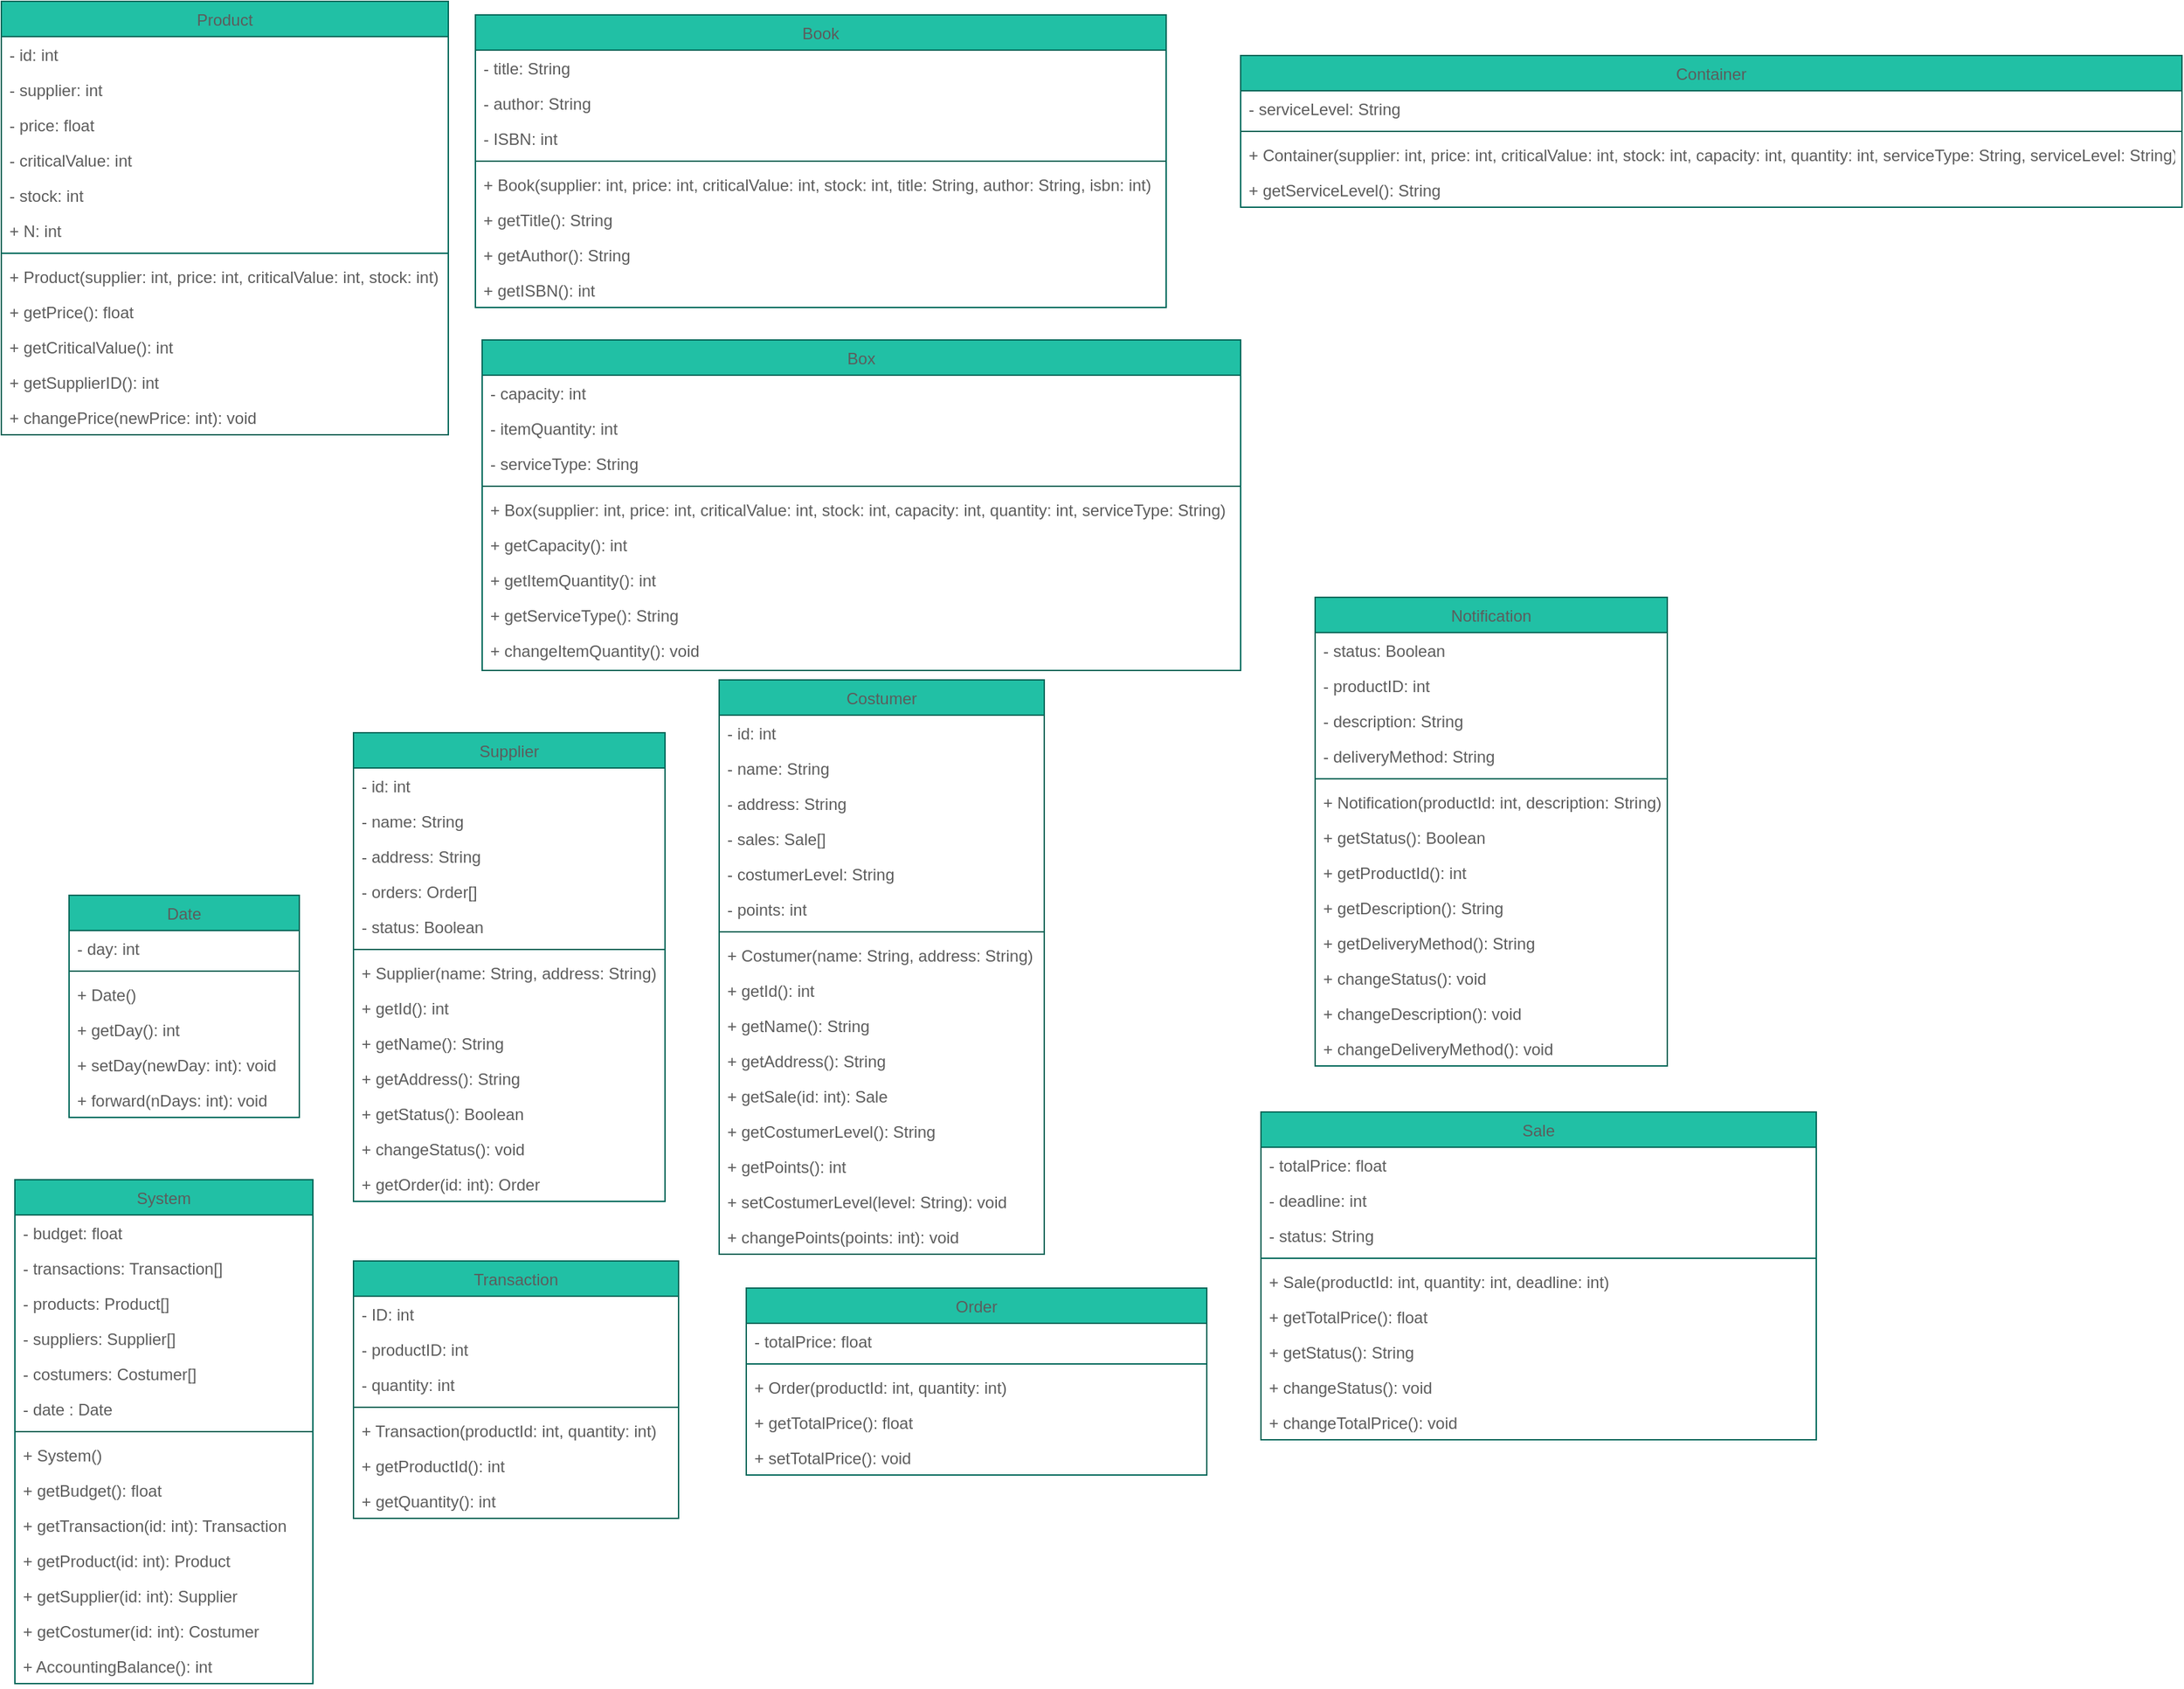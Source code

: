 <mxfile version="13.8.1" type="device"><diagram id="C5RBs43oDa-KdzZeNtuy" name="Page-1"><mxGraphModel dx="4140" dy="1308" grid="1" gridSize="10" guides="1" tooltips="1" connect="1" arrows="1" fold="1" page="1" pageScale="1" pageWidth="827" pageHeight="1169" math="0" shadow="0"><root><mxCell id="WIyWlLk6GJQsqaUBKTNV-0"/><mxCell id="WIyWlLk6GJQsqaUBKTNV-1" parent="WIyWlLk6GJQsqaUBKTNV-0"/><mxCell id="zkfFHV4jXpPFQw0GAbJ--0" value="Product" style="swimlane;fontStyle=0;align=center;verticalAlign=top;childLayout=stackLayout;horizontal=1;startSize=26;horizontalStack=0;resizeParent=1;resizeLast=0;collapsible=1;marginBottom=0;rounded=0;shadow=0;strokeWidth=1;fillColor=#21C0A5;strokeColor=#006658;fontColor=#5C5C5C;" parent="WIyWlLk6GJQsqaUBKTNV-1" vertex="1"><mxGeometry x="40" y="10" width="330" height="320" as="geometry"><mxRectangle x="230" y="140" width="160" height="26" as="alternateBounds"/></mxGeometry></mxCell><mxCell id="zkfFHV4jXpPFQw0GAbJ--1" value="- id: int" style="text;align=left;verticalAlign=top;spacingLeft=4;spacingRight=4;overflow=hidden;rotatable=0;points=[[0,0.5],[1,0.5]];portConstraint=eastwest;fontColor=#5C5C5C;" parent="zkfFHV4jXpPFQw0GAbJ--0" vertex="1"><mxGeometry y="26" width="330" height="26" as="geometry"/></mxCell><mxCell id="zkfFHV4jXpPFQw0GAbJ--2" value="- supplier: int" style="text;align=left;verticalAlign=top;spacingLeft=4;spacingRight=4;overflow=hidden;rotatable=0;points=[[0,0.5],[1,0.5]];portConstraint=eastwest;rounded=0;shadow=0;html=0;fontColor=#5C5C5C;" parent="zkfFHV4jXpPFQw0GAbJ--0" vertex="1"><mxGeometry y="52" width="330" height="26" as="geometry"/></mxCell><mxCell id="zkfFHV4jXpPFQw0GAbJ--3" value="- price: float" style="text;align=left;verticalAlign=top;spacingLeft=4;spacingRight=4;overflow=hidden;rotatable=0;points=[[0,0.5],[1,0.5]];portConstraint=eastwest;rounded=0;shadow=0;html=0;fontColor=#5C5C5C;" parent="zkfFHV4jXpPFQw0GAbJ--0" vertex="1"><mxGeometry y="78" width="330" height="26" as="geometry"/></mxCell><mxCell id="6bDGwz8ONXTePR36RdzV-1" value="- criticalValue: int" style="text;align=left;verticalAlign=top;spacingLeft=4;spacingRight=4;overflow=hidden;rotatable=0;points=[[0,0.5],[1,0.5]];portConstraint=eastwest;rounded=0;shadow=0;html=0;fontColor=#5C5C5C;" parent="zkfFHV4jXpPFQw0GAbJ--0" vertex="1"><mxGeometry y="104" width="330" height="26" as="geometry"/></mxCell><mxCell id="6bDGwz8ONXTePR36RdzV-0" value="- stock: int" style="text;align=left;verticalAlign=top;spacingLeft=4;spacingRight=4;overflow=hidden;rotatable=0;points=[[0,0.5],[1,0.5]];portConstraint=eastwest;rounded=0;shadow=0;html=0;fontColor=#5C5C5C;" parent="zkfFHV4jXpPFQw0GAbJ--0" vertex="1"><mxGeometry y="130" width="330" height="26" as="geometry"/></mxCell><mxCell id="6bDGwz8ONXTePR36RdzV-2" value="+ N: int" style="text;align=left;verticalAlign=top;spacingLeft=4;spacingRight=4;overflow=hidden;rotatable=0;points=[[0,0.5],[1,0.5]];portConstraint=eastwest;rounded=0;shadow=0;html=0;fontColor=#5C5C5C;" parent="zkfFHV4jXpPFQw0GAbJ--0" vertex="1"><mxGeometry y="156" width="330" height="26" as="geometry"/></mxCell><mxCell id="zkfFHV4jXpPFQw0GAbJ--4" value="" style="line;html=1;strokeWidth=1;align=left;verticalAlign=middle;spacingTop=-1;spacingLeft=3;spacingRight=3;rotatable=0;labelPosition=right;points=[];portConstraint=eastwest;fillColor=#21C0A5;strokeColor=#006658;fontColor=#5C5C5C;" parent="zkfFHV4jXpPFQw0GAbJ--0" vertex="1"><mxGeometry y="182" width="330" height="8" as="geometry"/></mxCell><mxCell id="zkfFHV4jXpPFQw0GAbJ--5" value="+ Product(supplier: int, price: int, criticalValue: int, stock: int)" style="text;align=left;verticalAlign=top;spacingLeft=4;spacingRight=4;overflow=hidden;rotatable=0;points=[[0,0.5],[1,0.5]];portConstraint=eastwest;fontColor=#5C5C5C;" parent="zkfFHV4jXpPFQw0GAbJ--0" vertex="1"><mxGeometry y="190" width="330" height="26" as="geometry"/></mxCell><mxCell id="6bDGwz8ONXTePR36RdzV-119" value="+ getPrice(): float" style="text;align=left;verticalAlign=top;spacingLeft=4;spacingRight=4;overflow=hidden;rotatable=0;points=[[0,0.5],[1,0.5]];portConstraint=eastwest;fontColor=#5C5C5C;" parent="zkfFHV4jXpPFQw0GAbJ--0" vertex="1"><mxGeometry y="216" width="330" height="26" as="geometry"/></mxCell><mxCell id="6bDGwz8ONXTePR36RdzV-111" value="+ getCriticalValue(): int" style="text;align=left;verticalAlign=top;spacingLeft=4;spacingRight=4;overflow=hidden;rotatable=0;points=[[0,0.5],[1,0.5]];portConstraint=eastwest;fontColor=#5C5C5C;" parent="zkfFHV4jXpPFQw0GAbJ--0" vertex="1"><mxGeometry y="242" width="330" height="26" as="geometry"/></mxCell><mxCell id="6bDGwz8ONXTePR36RdzV-112" value="+ getSupplierID(): int" style="text;align=left;verticalAlign=top;spacingLeft=4;spacingRight=4;overflow=hidden;rotatable=0;points=[[0,0.5],[1,0.5]];portConstraint=eastwest;fontColor=#5C5C5C;" parent="zkfFHV4jXpPFQw0GAbJ--0" vertex="1"><mxGeometry y="268" width="330" height="26" as="geometry"/></mxCell><mxCell id="6bDGwz8ONXTePR36RdzV-114" value="+ changePrice(newPrice: int): void" style="text;align=left;verticalAlign=top;spacingLeft=4;spacingRight=4;overflow=hidden;rotatable=0;points=[[0,0.5],[1,0.5]];portConstraint=eastwest;fontColor=#5C5C5C;" parent="zkfFHV4jXpPFQw0GAbJ--0" vertex="1"><mxGeometry y="294" width="330" height="26" as="geometry"/></mxCell><mxCell id="zkfFHV4jXpPFQw0GAbJ--13" value="Book" style="swimlane;fontStyle=0;align=center;verticalAlign=top;childLayout=stackLayout;horizontal=1;startSize=26;horizontalStack=0;resizeParent=1;resizeLast=0;collapsible=1;marginBottom=0;rounded=0;shadow=0;strokeWidth=1;fillColor=#21C0A5;strokeColor=#006658;fontColor=#5C5C5C;" parent="WIyWlLk6GJQsqaUBKTNV-1" vertex="1"><mxGeometry x="390" y="20" width="510" height="216" as="geometry"><mxRectangle x="500" y="530" width="170" height="26" as="alternateBounds"/></mxGeometry></mxCell><mxCell id="zkfFHV4jXpPFQw0GAbJ--14" value="- title: String" style="text;align=left;verticalAlign=top;spacingLeft=4;spacingRight=4;overflow=hidden;rotatable=0;points=[[0,0.5],[1,0.5]];portConstraint=eastwest;fontColor=#5C5C5C;" parent="zkfFHV4jXpPFQw0GAbJ--13" vertex="1"><mxGeometry y="26" width="510" height="26" as="geometry"/></mxCell><mxCell id="6bDGwz8ONXTePR36RdzV-17" value="- author: String" style="text;align=left;verticalAlign=top;spacingLeft=4;spacingRight=4;overflow=hidden;rotatable=0;points=[[0,0.5],[1,0.5]];portConstraint=eastwest;fontColor=#5C5C5C;" parent="zkfFHV4jXpPFQw0GAbJ--13" vertex="1"><mxGeometry y="52" width="510" height="26" as="geometry"/></mxCell><mxCell id="6bDGwz8ONXTePR36RdzV-16" value="- ISBN: int" style="text;align=left;verticalAlign=top;spacingLeft=4;spacingRight=4;overflow=hidden;rotatable=0;points=[[0,0.5],[1,0.5]];portConstraint=eastwest;fontColor=#5C5C5C;" parent="zkfFHV4jXpPFQw0GAbJ--13" vertex="1"><mxGeometry y="78" width="510" height="26" as="geometry"/></mxCell><mxCell id="zkfFHV4jXpPFQw0GAbJ--15" value="" style="line;html=1;strokeWidth=1;align=left;verticalAlign=middle;spacingTop=-1;spacingLeft=3;spacingRight=3;rotatable=0;labelPosition=right;points=[];portConstraint=eastwest;fillColor=#21C0A5;strokeColor=#006658;fontColor=#5C5C5C;" parent="zkfFHV4jXpPFQw0GAbJ--13" vertex="1"><mxGeometry y="104" width="510" height="8" as="geometry"/></mxCell><mxCell id="6bDGwz8ONXTePR36RdzV-120" value="+ Book(supplier: int, price: int, criticalValue: int, stock: int, title: String, author: String, isbn: int)" style="text;align=left;verticalAlign=top;spacingLeft=4;spacingRight=4;overflow=hidden;rotatable=0;points=[[0,0.5],[1,0.5]];portConstraint=eastwest;fontColor=#5C5C5C;" parent="zkfFHV4jXpPFQw0GAbJ--13" vertex="1"><mxGeometry y="112" width="510" height="26" as="geometry"/></mxCell><mxCell id="6bDGwz8ONXTePR36RdzV-18" value="+ getTitle(): String" style="text;align=left;verticalAlign=top;spacingLeft=4;spacingRight=4;overflow=hidden;rotatable=0;points=[[0,0.5],[1,0.5]];portConstraint=eastwest;fontColor=#5C5C5C;" parent="zkfFHV4jXpPFQw0GAbJ--13" vertex="1"><mxGeometry y="138" width="510" height="26" as="geometry"/></mxCell><mxCell id="6bDGwz8ONXTePR36RdzV-116" value="+ getAuthor(): String" style="text;align=left;verticalAlign=top;spacingLeft=4;spacingRight=4;overflow=hidden;rotatable=0;points=[[0,0.5],[1,0.5]];portConstraint=eastwest;fontColor=#5C5C5C;" parent="zkfFHV4jXpPFQw0GAbJ--13" vertex="1"><mxGeometry y="164" width="510" height="26" as="geometry"/></mxCell><mxCell id="6bDGwz8ONXTePR36RdzV-117" value="+ getISBN(): int" style="text;align=left;verticalAlign=top;spacingLeft=4;spacingRight=4;overflow=hidden;rotatable=0;points=[[0,0.5],[1,0.5]];portConstraint=eastwest;fontColor=#5C5C5C;" parent="zkfFHV4jXpPFQw0GAbJ--13" vertex="1"><mxGeometry y="190" width="510" height="26" as="geometry"/></mxCell><mxCell id="6bDGwz8ONXTePR36RdzV-7" value="Container" style="swimlane;fontStyle=0;align=center;verticalAlign=top;childLayout=stackLayout;horizontal=1;startSize=26;horizontalStack=0;resizeParent=1;resizeLast=0;collapsible=1;marginBottom=0;rounded=0;shadow=0;strokeWidth=1;fillColor=#21C0A5;strokeColor=#006658;fontColor=#5C5C5C;" parent="WIyWlLk6GJQsqaUBKTNV-1" vertex="1"><mxGeometry x="955" y="50" width="695" height="112" as="geometry"><mxRectangle x="340" y="380" width="170" height="26" as="alternateBounds"/></mxGeometry></mxCell><mxCell id="6bDGwz8ONXTePR36RdzV-8" value="- serviceLevel: String" style="text;align=left;verticalAlign=top;spacingLeft=4;spacingRight=4;overflow=hidden;rotatable=0;points=[[0,0.5],[1,0.5]];portConstraint=eastwest;fontColor=#5C5C5C;" parent="6bDGwz8ONXTePR36RdzV-7" vertex="1"><mxGeometry y="26" width="695" height="26" as="geometry"/></mxCell><mxCell id="6bDGwz8ONXTePR36RdzV-9" value="" style="line;html=1;strokeWidth=1;align=left;verticalAlign=middle;spacingTop=-1;spacingLeft=3;spacingRight=3;rotatable=0;labelPosition=right;points=[];portConstraint=eastwest;fillColor=#21C0A5;strokeColor=#006658;fontColor=#5C5C5C;" parent="6bDGwz8ONXTePR36RdzV-7" vertex="1"><mxGeometry y="52" width="695" height="8" as="geometry"/></mxCell><mxCell id="6bDGwz8ONXTePR36RdzV-115" value="+ Container(supplier: int, price: int, criticalValue: int, stock: int, capacity: int, quantity: int, serviceType: String, serviceLevel: String)" style="text;align=left;verticalAlign=top;spacingLeft=4;spacingRight=4;overflow=hidden;rotatable=0;points=[[0,0.5],[1,0.5]];portConstraint=eastwest;fontColor=#5C5C5C;" parent="6bDGwz8ONXTePR36RdzV-7" vertex="1"><mxGeometry y="60" width="695" height="26" as="geometry"/></mxCell><mxCell id="6bDGwz8ONXTePR36RdzV-15" value="+ getServiceLevel(): String" style="text;align=left;verticalAlign=top;spacingLeft=4;spacingRight=4;overflow=hidden;rotatable=0;points=[[0,0.5],[1,0.5]];portConstraint=eastwest;fontColor=#5C5C5C;" parent="6bDGwz8ONXTePR36RdzV-7" vertex="1"><mxGeometry y="86" width="695" height="26" as="geometry"/></mxCell><mxCell id="zkfFHV4jXpPFQw0GAbJ--6" value="Box" style="swimlane;fontStyle=0;align=center;verticalAlign=top;childLayout=stackLayout;horizontal=1;startSize=26;horizontalStack=0;resizeParent=1;resizeLast=0;collapsible=1;marginBottom=0;rounded=0;shadow=0;strokeWidth=1;fillColor=#21C0A5;strokeColor=#006658;fontColor=#5C5C5C;" parent="WIyWlLk6GJQsqaUBKTNV-1" vertex="1"><mxGeometry x="395" y="260" width="560" height="244" as="geometry"><mxRectangle x="130" y="380" width="160" height="26" as="alternateBounds"/></mxGeometry></mxCell><mxCell id="zkfFHV4jXpPFQw0GAbJ--7" value="- capacity: int" style="text;align=left;verticalAlign=top;spacingLeft=4;spacingRight=4;overflow=hidden;rotatable=0;points=[[0,0.5],[1,0.5]];portConstraint=eastwest;fontColor=#5C5C5C;" parent="zkfFHV4jXpPFQw0GAbJ--6" vertex="1"><mxGeometry y="26" width="560" height="26" as="geometry"/></mxCell><mxCell id="zkfFHV4jXpPFQw0GAbJ--8" value="- itemQuantity: int" style="text;align=left;verticalAlign=top;spacingLeft=4;spacingRight=4;overflow=hidden;rotatable=0;points=[[0,0.5],[1,0.5]];portConstraint=eastwest;rounded=0;shadow=0;html=0;fontColor=#5C5C5C;" parent="zkfFHV4jXpPFQw0GAbJ--6" vertex="1"><mxGeometry y="52" width="560" height="26" as="geometry"/></mxCell><mxCell id="6bDGwz8ONXTePR36RdzV-10" value="- serviceType: String" style="text;align=left;verticalAlign=top;spacingLeft=4;spacingRight=4;overflow=hidden;rotatable=0;points=[[0,0.5],[1,0.5]];portConstraint=eastwest;rounded=0;shadow=0;html=0;fontColor=#5C5C5C;" parent="zkfFHV4jXpPFQw0GAbJ--6" vertex="1"><mxGeometry y="78" width="560" height="26" as="geometry"/></mxCell><mxCell id="zkfFHV4jXpPFQw0GAbJ--9" value="" style="line;html=1;strokeWidth=1;align=left;verticalAlign=middle;spacingTop=-1;spacingLeft=3;spacingRight=3;rotatable=0;labelPosition=right;points=[];portConstraint=eastwest;fillColor=#21C0A5;strokeColor=#006658;fontColor=#5C5C5C;" parent="zkfFHV4jXpPFQw0GAbJ--6" vertex="1"><mxGeometry y="104" width="560" height="8" as="geometry"/></mxCell><mxCell id="zkfFHV4jXpPFQw0GAbJ--11" value="+ Box(supplier: int, price: int, criticalValue: int, stock: int, capacity: int, quantity: int, serviceType: String)" style="text;align=left;verticalAlign=top;spacingLeft=4;spacingRight=4;overflow=hidden;rotatable=0;points=[[0,0.5],[1,0.5]];portConstraint=eastwest;fontColor=#5C5C5C;" parent="zkfFHV4jXpPFQw0GAbJ--6" vertex="1"><mxGeometry y="112" width="560" height="26" as="geometry"/></mxCell><mxCell id="6bDGwz8ONXTePR36RdzV-169" value="+ getCapacity(): int" style="text;align=left;verticalAlign=top;spacingLeft=4;spacingRight=4;overflow=hidden;rotatable=0;points=[[0,0.5],[1,0.5]];portConstraint=eastwest;fontStyle=0;fontColor=#5C5C5C;" parent="zkfFHV4jXpPFQw0GAbJ--6" vertex="1"><mxGeometry y="138" width="560" height="26" as="geometry"/></mxCell><mxCell id="6bDGwz8ONXTePR36RdzV-170" value="+ getItemQuantity(): int" style="text;align=left;verticalAlign=top;spacingLeft=4;spacingRight=4;overflow=hidden;rotatable=0;points=[[0,0.5],[1,0.5]];portConstraint=eastwest;fontStyle=0;fontColor=#5C5C5C;" parent="zkfFHV4jXpPFQw0GAbJ--6" vertex="1"><mxGeometry y="164" width="560" height="26" as="geometry"/></mxCell><mxCell id="zkfFHV4jXpPFQw0GAbJ--10" value="+ getServiceType(): String" style="text;align=left;verticalAlign=top;spacingLeft=4;spacingRight=4;overflow=hidden;rotatable=0;points=[[0,0.5],[1,0.5]];portConstraint=eastwest;fontStyle=0;fontColor=#5C5C5C;" parent="zkfFHV4jXpPFQw0GAbJ--6" vertex="1"><mxGeometry y="190" width="560" height="26" as="geometry"/></mxCell><mxCell id="6bDGwz8ONXTePR36RdzV-168" value="+ changeItemQuantity(): void" style="text;align=left;verticalAlign=top;spacingLeft=4;spacingRight=4;overflow=hidden;rotatable=0;points=[[0,0.5],[1,0.5]];portConstraint=eastwest;fontStyle=0;fontColor=#5C5C5C;" parent="zkfFHV4jXpPFQw0GAbJ--6" vertex="1"><mxGeometry y="216" width="560" height="26" as="geometry"/></mxCell><mxCell id="6bDGwz8ONXTePR36RdzV-73" value="Notification" style="swimlane;fontStyle=0;align=center;verticalAlign=top;childLayout=stackLayout;horizontal=1;startSize=26;horizontalStack=0;resizeParent=1;resizeLast=0;collapsible=1;marginBottom=0;rounded=0;shadow=0;strokeWidth=1;fillColor=#21C0A5;strokeColor=#006658;fontColor=#5C5C5C;" parent="WIyWlLk6GJQsqaUBKTNV-1" vertex="1"><mxGeometry x="1010" y="450" width="260" height="346" as="geometry"><mxRectangle x="130" y="380" width="160" height="26" as="alternateBounds"/></mxGeometry></mxCell><mxCell id="6bDGwz8ONXTePR36RdzV-74" value="- status: Boolean" style="text;align=left;verticalAlign=top;spacingLeft=4;spacingRight=4;overflow=hidden;rotatable=0;points=[[0,0.5],[1,0.5]];portConstraint=eastwest;fontColor=#5C5C5C;" parent="6bDGwz8ONXTePR36RdzV-73" vertex="1"><mxGeometry y="26" width="260" height="26" as="geometry"/></mxCell><mxCell id="6bDGwz8ONXTePR36RdzV-75" value="- productID: int" style="text;align=left;verticalAlign=top;spacingLeft=4;spacingRight=4;overflow=hidden;rotatable=0;points=[[0,0.5],[1,0.5]];portConstraint=eastwest;rounded=0;shadow=0;html=0;fontColor=#5C5C5C;" parent="6bDGwz8ONXTePR36RdzV-73" vertex="1"><mxGeometry y="52" width="260" height="26" as="geometry"/></mxCell><mxCell id="6bDGwz8ONXTePR36RdzV-76" value="- description: String" style="text;align=left;verticalAlign=top;spacingLeft=4;spacingRight=4;overflow=hidden;rotatable=0;points=[[0,0.5],[1,0.5]];portConstraint=eastwest;rounded=0;shadow=0;html=0;fontColor=#5C5C5C;" parent="6bDGwz8ONXTePR36RdzV-73" vertex="1"><mxGeometry y="78" width="260" height="26" as="geometry"/></mxCell><mxCell id="6bDGwz8ONXTePR36RdzV-80" value="- deliveryMethod: String" style="text;align=left;verticalAlign=top;spacingLeft=4;spacingRight=4;overflow=hidden;rotatable=0;points=[[0,0.5],[1,0.5]];portConstraint=eastwest;rounded=0;shadow=0;html=0;fontColor=#5C5C5C;" parent="6bDGwz8ONXTePR36RdzV-73" vertex="1"><mxGeometry y="104" width="260" height="26" as="geometry"/></mxCell><mxCell id="6bDGwz8ONXTePR36RdzV-77" value="" style="line;html=1;strokeWidth=1;align=left;verticalAlign=middle;spacingTop=-1;spacingLeft=3;spacingRight=3;rotatable=0;labelPosition=right;points=[];portConstraint=eastwest;fillColor=#21C0A5;strokeColor=#006658;fontColor=#5C5C5C;" parent="6bDGwz8ONXTePR36RdzV-73" vertex="1"><mxGeometry y="130" width="260" height="8" as="geometry"/></mxCell><mxCell id="6bDGwz8ONXTePR36RdzV-128" value="+ Notification(productId: int, description: String)" style="text;align=left;verticalAlign=top;spacingLeft=4;spacingRight=4;overflow=hidden;rotatable=0;points=[[0,0.5],[1,0.5]];portConstraint=eastwest;fontStyle=0;fontColor=#5C5C5C;" parent="6bDGwz8ONXTePR36RdzV-73" vertex="1"><mxGeometry y="138" width="260" height="26" as="geometry"/></mxCell><mxCell id="6bDGwz8ONXTePR36RdzV-78" value="+ getStatus(): Boolean" style="text;align=left;verticalAlign=top;spacingLeft=4;spacingRight=4;overflow=hidden;rotatable=0;points=[[0,0.5],[1,0.5]];portConstraint=eastwest;fontStyle=0;fontColor=#5C5C5C;" parent="6bDGwz8ONXTePR36RdzV-73" vertex="1"><mxGeometry y="164" width="260" height="26" as="geometry"/></mxCell><mxCell id="6bDGwz8ONXTePR36RdzV-79" value="+ getProductId(): int" style="text;align=left;verticalAlign=top;spacingLeft=4;spacingRight=4;overflow=hidden;rotatable=0;points=[[0,0.5],[1,0.5]];portConstraint=eastwest;fontColor=#5C5C5C;" parent="6bDGwz8ONXTePR36RdzV-73" vertex="1"><mxGeometry y="190" width="260" height="26" as="geometry"/></mxCell><mxCell id="6bDGwz8ONXTePR36RdzV-127" value="+ getDescription(): String" style="text;align=left;verticalAlign=top;spacingLeft=4;spacingRight=4;overflow=hidden;rotatable=0;points=[[0,0.5],[1,0.5]];portConstraint=eastwest;fontColor=#5C5C5C;" parent="6bDGwz8ONXTePR36RdzV-73" vertex="1"><mxGeometry y="216" width="260" height="26" as="geometry"/></mxCell><mxCell id="6bDGwz8ONXTePR36RdzV-126" value="+ getDeliveryMethod(): String" style="text;align=left;verticalAlign=top;spacingLeft=4;spacingRight=4;overflow=hidden;rotatable=0;points=[[0,0.5],[1,0.5]];portConstraint=eastwest;fontStyle=0;fontColor=#5C5C5C;" parent="6bDGwz8ONXTePR36RdzV-73" vertex="1"><mxGeometry y="242" width="260" height="26" as="geometry"/></mxCell><mxCell id="6bDGwz8ONXTePR36RdzV-129" value="+ changeStatus(): void" style="text;align=left;verticalAlign=top;spacingLeft=4;spacingRight=4;overflow=hidden;rotatable=0;points=[[0,0.5],[1,0.5]];portConstraint=eastwest;fontStyle=0;fontColor=#5C5C5C;" parent="6bDGwz8ONXTePR36RdzV-73" vertex="1"><mxGeometry y="268" width="260" height="26" as="geometry"/></mxCell><mxCell id="6bDGwz8ONXTePR36RdzV-131" value="+ changeDescription(): void" style="text;align=left;verticalAlign=top;spacingLeft=4;spacingRight=4;overflow=hidden;rotatable=0;points=[[0,0.5],[1,0.5]];portConstraint=eastwest;fontStyle=0;fontColor=#5C5C5C;" parent="6bDGwz8ONXTePR36RdzV-73" vertex="1"><mxGeometry y="294" width="260" height="26" as="geometry"/></mxCell><mxCell id="6bDGwz8ONXTePR36RdzV-130" value="+ changeDeliveryMethod(): void" style="text;align=left;verticalAlign=top;spacingLeft=4;spacingRight=4;overflow=hidden;rotatable=0;points=[[0,0.5],[1,0.5]];portConstraint=eastwest;fontStyle=0;fontColor=#5C5C5C;" parent="6bDGwz8ONXTePR36RdzV-73" vertex="1"><mxGeometry y="320" width="260" height="26" as="geometry"/></mxCell><mxCell id="6bDGwz8ONXTePR36RdzV-41" value="Costumer" style="swimlane;fontStyle=0;align=center;verticalAlign=top;childLayout=stackLayout;horizontal=1;startSize=26;horizontalStack=0;resizeParent=1;resizeLast=0;collapsible=1;marginBottom=0;rounded=0;shadow=0;strokeWidth=1;fillColor=#21C0A5;strokeColor=#006658;fontColor=#5C5C5C;" parent="WIyWlLk6GJQsqaUBKTNV-1" vertex="1"><mxGeometry x="570" y="511" width="240" height="424" as="geometry"><mxRectangle x="550" y="140" width="160" height="26" as="alternateBounds"/></mxGeometry></mxCell><mxCell id="6bDGwz8ONXTePR36RdzV-125" value="- id: int" style="text;align=left;verticalAlign=top;spacingLeft=4;spacingRight=4;overflow=hidden;rotatable=0;points=[[0,0.5],[1,0.5]];portConstraint=eastwest;fontColor=#5C5C5C;" parent="6bDGwz8ONXTePR36RdzV-41" vertex="1"><mxGeometry y="26" width="240" height="26" as="geometry"/></mxCell><mxCell id="6bDGwz8ONXTePR36RdzV-42" value="- name: String" style="text;align=left;verticalAlign=top;spacingLeft=4;spacingRight=4;overflow=hidden;rotatable=0;points=[[0,0.5],[1,0.5]];portConstraint=eastwest;fontColor=#5C5C5C;" parent="6bDGwz8ONXTePR36RdzV-41" vertex="1"><mxGeometry y="52" width="240" height="26" as="geometry"/></mxCell><mxCell id="6bDGwz8ONXTePR36RdzV-43" value="- address: String" style="text;align=left;verticalAlign=top;spacingLeft=4;spacingRight=4;overflow=hidden;rotatable=0;points=[[0,0.5],[1,0.5]];portConstraint=eastwest;rounded=0;shadow=0;html=0;fontColor=#5C5C5C;" parent="6bDGwz8ONXTePR36RdzV-41" vertex="1"><mxGeometry y="78" width="240" height="26" as="geometry"/></mxCell><mxCell id="6bDGwz8ONXTePR36RdzV-44" value="- sales: Sale[]" style="text;align=left;verticalAlign=top;spacingLeft=4;spacingRight=4;overflow=hidden;rotatable=0;points=[[0,0.5],[1,0.5]];portConstraint=eastwest;rounded=0;shadow=0;html=0;fontColor=#5C5C5C;" parent="6bDGwz8ONXTePR36RdzV-41" vertex="1"><mxGeometry y="104" width="240" height="26" as="geometry"/></mxCell><mxCell id="6bDGwz8ONXTePR36RdzV-45" value="- costumerLevel: String" style="text;align=left;verticalAlign=top;spacingLeft=4;spacingRight=4;overflow=hidden;rotatable=0;points=[[0,0.5],[1,0.5]];portConstraint=eastwest;rounded=0;shadow=0;html=0;fontColor=#5C5C5C;" parent="6bDGwz8ONXTePR36RdzV-41" vertex="1"><mxGeometry y="130" width="240" height="26" as="geometry"/></mxCell><mxCell id="6bDGwz8ONXTePR36RdzV-46" value="- points: int" style="text;align=left;verticalAlign=top;spacingLeft=4;spacingRight=4;overflow=hidden;rotatable=0;points=[[0,0.5],[1,0.5]];portConstraint=eastwest;rounded=0;shadow=0;html=0;fontColor=#5C5C5C;" parent="6bDGwz8ONXTePR36RdzV-41" vertex="1"><mxGeometry y="156" width="240" height="26" as="geometry"/></mxCell><mxCell id="6bDGwz8ONXTePR36RdzV-47" value="" style="line;html=1;strokeWidth=1;align=left;verticalAlign=middle;spacingTop=-1;spacingLeft=3;spacingRight=3;rotatable=0;labelPosition=right;points=[];portConstraint=eastwest;fillColor=#21C0A5;strokeColor=#006658;fontColor=#5C5C5C;" parent="6bDGwz8ONXTePR36RdzV-41" vertex="1"><mxGeometry y="182" width="240" height="8" as="geometry"/></mxCell><mxCell id="6bDGwz8ONXTePR36RdzV-48" value="+ Costumer(name: String, address: String)" style="text;align=left;verticalAlign=top;spacingLeft=4;spacingRight=4;overflow=hidden;rotatable=0;points=[[0,0.5],[1,0.5]];portConstraint=eastwest;fontColor=#5C5C5C;" parent="6bDGwz8ONXTePR36RdzV-41" vertex="1"><mxGeometry y="190" width="240" height="26" as="geometry"/></mxCell><mxCell id="6bDGwz8ONXTePR36RdzV-49" value="+ getId(): int" style="text;align=left;verticalAlign=top;spacingLeft=4;spacingRight=4;overflow=hidden;rotatable=0;points=[[0,0.5],[1,0.5]];portConstraint=eastwest;fontColor=#5C5C5C;" parent="6bDGwz8ONXTePR36RdzV-41" vertex="1"><mxGeometry y="216" width="240" height="26" as="geometry"/></mxCell><mxCell id="6bDGwz8ONXTePR36RdzV-132" value="+ getName(): String" style="text;align=left;verticalAlign=top;spacingLeft=4;spacingRight=4;overflow=hidden;rotatable=0;points=[[0,0.5],[1,0.5]];portConstraint=eastwest;fontColor=#5C5C5C;" parent="6bDGwz8ONXTePR36RdzV-41" vertex="1"><mxGeometry y="242" width="240" height="26" as="geometry"/></mxCell><mxCell id="6bDGwz8ONXTePR36RdzV-121" value="+ getAddress(): String" style="text;align=left;verticalAlign=top;spacingLeft=4;spacingRight=4;overflow=hidden;rotatable=0;points=[[0,0.5],[1,0.5]];portConstraint=eastwest;fontColor=#5C5C5C;" parent="6bDGwz8ONXTePR36RdzV-41" vertex="1"><mxGeometry y="268" width="240" height="26" as="geometry"/></mxCell><mxCell id="wlFm5AohQypjKBR5JvSy-2" value="+ getSale(id: int): Sale" style="text;align=left;verticalAlign=top;spacingLeft=4;spacingRight=4;overflow=hidden;rotatable=0;points=[[0,0.5],[1,0.5]];portConstraint=eastwest;fontColor=#5C5C5C;" vertex="1" parent="6bDGwz8ONXTePR36RdzV-41"><mxGeometry y="294" width="240" height="26" as="geometry"/></mxCell><mxCell id="6bDGwz8ONXTePR36RdzV-123" value="+ getCostumerLevel(): String" style="text;align=left;verticalAlign=top;spacingLeft=4;spacingRight=4;overflow=hidden;rotatable=0;points=[[0,0.5],[1,0.5]];portConstraint=eastwest;fontColor=#5C5C5C;" parent="6bDGwz8ONXTePR36RdzV-41" vertex="1"><mxGeometry y="320" width="240" height="26" as="geometry"/></mxCell><mxCell id="6bDGwz8ONXTePR36RdzV-124" value="+ getPoints(): int" style="text;align=left;verticalAlign=top;spacingLeft=4;spacingRight=4;overflow=hidden;rotatable=0;points=[[0,0.5],[1,0.5]];portConstraint=eastwest;fontColor=#5C5C5C;" parent="6bDGwz8ONXTePR36RdzV-41" vertex="1"><mxGeometry y="346" width="240" height="26" as="geometry"/></mxCell><mxCell id="wlFm5AohQypjKBR5JvSy-3" value="+ setCostumerLevel(level: String): void" style="text;align=left;verticalAlign=top;spacingLeft=4;spacingRight=4;overflow=hidden;rotatable=0;points=[[0,0.5],[1,0.5]];portConstraint=eastwest;fontColor=#5C5C5C;" vertex="1" parent="6bDGwz8ONXTePR36RdzV-41"><mxGeometry y="372" width="240" height="26" as="geometry"/></mxCell><mxCell id="wlFm5AohQypjKBR5JvSy-4" value="+ changePoints(points: int): void" style="text;align=left;verticalAlign=top;spacingLeft=4;spacingRight=4;overflow=hidden;rotatable=0;points=[[0,0.5],[1,0.5]];portConstraint=eastwest;fontColor=#5C5C5C;" vertex="1" parent="6bDGwz8ONXTePR36RdzV-41"><mxGeometry y="398" width="240" height="26" as="geometry"/></mxCell><mxCell id="6bDGwz8ONXTePR36RdzV-51" value="System" style="swimlane;fontStyle=0;align=center;verticalAlign=top;childLayout=stackLayout;horizontal=1;startSize=26;horizontalStack=0;resizeParent=1;resizeLast=0;collapsible=1;marginBottom=0;rounded=0;shadow=0;strokeWidth=1;fillColor=#21C0A5;strokeColor=#006658;fontColor=#5C5C5C;" parent="WIyWlLk6GJQsqaUBKTNV-1" vertex="1"><mxGeometry x="50" y="880" width="220" height="372" as="geometry"><mxRectangle x="550" y="140" width="160" height="26" as="alternateBounds"/></mxGeometry></mxCell><mxCell id="6bDGwz8ONXTePR36RdzV-52" value="- budget: float" style="text;align=left;verticalAlign=top;spacingLeft=4;spacingRight=4;overflow=hidden;rotatable=0;points=[[0,0.5],[1,0.5]];portConstraint=eastwest;fontColor=#5C5C5C;" parent="6bDGwz8ONXTePR36RdzV-51" vertex="1"><mxGeometry y="26" width="220" height="26" as="geometry"/></mxCell><mxCell id="6bDGwz8ONXTePR36RdzV-54" value="- transactions: Transaction[]" style="text;align=left;verticalAlign=top;spacingLeft=4;spacingRight=4;overflow=hidden;rotatable=0;points=[[0,0.5],[1,0.5]];portConstraint=eastwest;rounded=0;shadow=0;html=0;fontColor=#5C5C5C;" parent="6bDGwz8ONXTePR36RdzV-51" vertex="1"><mxGeometry y="52" width="220" height="26" as="geometry"/></mxCell><mxCell id="6bDGwz8ONXTePR36RdzV-156" value="- products: Product[]" style="text;align=left;verticalAlign=top;spacingLeft=4;spacingRight=4;overflow=hidden;rotatable=0;points=[[0,0.5],[1,0.5]];portConstraint=eastwest;rounded=0;shadow=0;html=0;fontColor=#5C5C5C;" parent="6bDGwz8ONXTePR36RdzV-51" vertex="1"><mxGeometry y="78" width="220" height="26" as="geometry"/></mxCell><mxCell id="wlFm5AohQypjKBR5JvSy-11" value="- suppliers: Supplier[]" style="text;align=left;verticalAlign=top;spacingLeft=4;spacingRight=4;overflow=hidden;rotatable=0;points=[[0,0.5],[1,0.5]];portConstraint=eastwest;rounded=0;shadow=0;html=0;fontColor=#5C5C5C;" vertex="1" parent="6bDGwz8ONXTePR36RdzV-51"><mxGeometry y="104" width="220" height="26" as="geometry"/></mxCell><mxCell id="wlFm5AohQypjKBR5JvSy-12" value="- costumers: Costumer[]" style="text;align=left;verticalAlign=top;spacingLeft=4;spacingRight=4;overflow=hidden;rotatable=0;points=[[0,0.5],[1,0.5]];portConstraint=eastwest;rounded=0;shadow=0;html=0;fontColor=#5C5C5C;" vertex="1" parent="6bDGwz8ONXTePR36RdzV-51"><mxGeometry y="130" width="220" height="26" as="geometry"/></mxCell><mxCell id="6bDGwz8ONXTePR36RdzV-55" value="- date : Date" style="text;align=left;verticalAlign=top;spacingLeft=4;spacingRight=4;overflow=hidden;rotatable=0;points=[[0,0.5],[1,0.5]];portConstraint=eastwest;rounded=0;shadow=0;html=0;fontColor=#5C5C5C;" parent="6bDGwz8ONXTePR36RdzV-51" vertex="1"><mxGeometry y="156" width="220" height="26" as="geometry"/></mxCell><mxCell id="6bDGwz8ONXTePR36RdzV-57" value="" style="line;html=1;strokeWidth=1;align=left;verticalAlign=middle;spacingTop=-1;spacingLeft=3;spacingRight=3;rotatable=0;labelPosition=right;points=[];portConstraint=eastwest;fillColor=#21C0A5;strokeColor=#006658;fontColor=#5C5C5C;" parent="6bDGwz8ONXTePR36RdzV-51" vertex="1"><mxGeometry y="182" width="220" height="8" as="geometry"/></mxCell><mxCell id="6bDGwz8ONXTePR36RdzV-59" value="+ System()" style="text;align=left;verticalAlign=top;spacingLeft=4;spacingRight=4;overflow=hidden;rotatable=0;points=[[0,0.5],[1,0.5]];portConstraint=eastwest;fontColor=#5C5C5C;" parent="6bDGwz8ONXTePR36RdzV-51" vertex="1"><mxGeometry y="190" width="220" height="26" as="geometry"/></mxCell><mxCell id="wlFm5AohQypjKBR5JvSy-10" value="+ getBudget(): float" style="text;align=left;verticalAlign=top;spacingLeft=4;spacingRight=4;overflow=hidden;rotatable=0;points=[[0,0.5],[1,0.5]];portConstraint=eastwest;fontColor=#5C5C5C;" vertex="1" parent="6bDGwz8ONXTePR36RdzV-51"><mxGeometry y="216" width="220" height="26" as="geometry"/></mxCell><mxCell id="6bDGwz8ONXTePR36RdzV-166" value="+ getTransaction(id: int): Transaction" style="text;align=left;verticalAlign=top;spacingLeft=4;spacingRight=4;overflow=hidden;rotatable=0;points=[[0,0.5],[1,0.5]];portConstraint=eastwest;fontColor=#5C5C5C;" parent="6bDGwz8ONXTePR36RdzV-51" vertex="1"><mxGeometry y="242" width="220" height="26" as="geometry"/></mxCell><mxCell id="6bDGwz8ONXTePR36RdzV-167" value="+ getProduct(id: int): Product" style="text;align=left;verticalAlign=top;spacingLeft=4;spacingRight=4;overflow=hidden;rotatable=0;points=[[0,0.5],[1,0.5]];portConstraint=eastwest;fontColor=#5C5C5C;" parent="6bDGwz8ONXTePR36RdzV-51" vertex="1"><mxGeometry y="268" width="220" height="26" as="geometry"/></mxCell><mxCell id="wlFm5AohQypjKBR5JvSy-14" value="+ getSupplier(id: int): Supplier" style="text;align=left;verticalAlign=top;spacingLeft=4;spacingRight=4;overflow=hidden;rotatable=0;points=[[0,0.5],[1,0.5]];portConstraint=eastwest;fontColor=#5C5C5C;" vertex="1" parent="6bDGwz8ONXTePR36RdzV-51"><mxGeometry y="294" width="220" height="26" as="geometry"/></mxCell><mxCell id="wlFm5AohQypjKBR5JvSy-15" value="+ getCostumer(id: int): Costumer" style="text;align=left;verticalAlign=top;spacingLeft=4;spacingRight=4;overflow=hidden;rotatable=0;points=[[0,0.5],[1,0.5]];portConstraint=eastwest;fontColor=#5C5C5C;" vertex="1" parent="6bDGwz8ONXTePR36RdzV-51"><mxGeometry y="320" width="220" height="26" as="geometry"/></mxCell><mxCell id="6bDGwz8ONXTePR36RdzV-58" value="+ AccountingBalance(): int" style="text;align=left;verticalAlign=top;spacingLeft=4;spacingRight=4;overflow=hidden;rotatable=0;points=[[0,0.5],[1,0.5]];portConstraint=eastwest;fontColor=#5C5C5C;" parent="6bDGwz8ONXTePR36RdzV-51" vertex="1"><mxGeometry y="346" width="220" height="26" as="geometry"/></mxCell><mxCell id="zkfFHV4jXpPFQw0GAbJ--17" value="Supplier" style="swimlane;fontStyle=0;align=center;verticalAlign=top;childLayout=stackLayout;horizontal=1;startSize=26;horizontalStack=0;resizeParent=1;resizeLast=0;collapsible=1;marginBottom=0;rounded=0;shadow=0;strokeWidth=1;fillColor=#21C0A5;strokeColor=#006658;fontColor=#5C5C5C;" parent="WIyWlLk6GJQsqaUBKTNV-1" vertex="1"><mxGeometry x="300" y="550" width="230" height="346" as="geometry"><mxRectangle x="550" y="140" width="160" height="26" as="alternateBounds"/></mxGeometry></mxCell><mxCell id="6bDGwz8ONXTePR36RdzV-113" value="- id: int" style="text;align=left;verticalAlign=top;spacingLeft=4;spacingRight=4;overflow=hidden;rotatable=0;points=[[0,0.5],[1,0.5]];portConstraint=eastwest;fontColor=#5C5C5C;" parent="zkfFHV4jXpPFQw0GAbJ--17" vertex="1"><mxGeometry y="26" width="230" height="26" as="geometry"/></mxCell><mxCell id="zkfFHV4jXpPFQw0GAbJ--18" value="- name: String" style="text;align=left;verticalAlign=top;spacingLeft=4;spacingRight=4;overflow=hidden;rotatable=0;points=[[0,0.5],[1,0.5]];portConstraint=eastwest;fontColor=#5C5C5C;" parent="zkfFHV4jXpPFQw0GAbJ--17" vertex="1"><mxGeometry y="52" width="230" height="26" as="geometry"/></mxCell><mxCell id="zkfFHV4jXpPFQw0GAbJ--19" value="- address: String" style="text;align=left;verticalAlign=top;spacingLeft=4;spacingRight=4;overflow=hidden;rotatable=0;points=[[0,0.5],[1,0.5]];portConstraint=eastwest;rounded=0;shadow=0;html=0;fontColor=#5C5C5C;" parent="zkfFHV4jXpPFQw0GAbJ--17" vertex="1"><mxGeometry y="78" width="230" height="26" as="geometry"/></mxCell><mxCell id="zkfFHV4jXpPFQw0GAbJ--20" value="- orders: Order[]" style="text;align=left;verticalAlign=top;spacingLeft=4;spacingRight=4;overflow=hidden;rotatable=0;points=[[0,0.5],[1,0.5]];portConstraint=eastwest;rounded=0;shadow=0;html=0;fontColor=#5C5C5C;" parent="zkfFHV4jXpPFQw0GAbJ--17" vertex="1"><mxGeometry y="104" width="230" height="26" as="geometry"/></mxCell><mxCell id="zkfFHV4jXpPFQw0GAbJ--22" value="- status: Boolean" style="text;align=left;verticalAlign=top;spacingLeft=4;spacingRight=4;overflow=hidden;rotatable=0;points=[[0,0.5],[1,0.5]];portConstraint=eastwest;rounded=0;shadow=0;html=0;fontColor=#5C5C5C;" parent="zkfFHV4jXpPFQw0GAbJ--17" vertex="1"><mxGeometry y="130" width="230" height="26" as="geometry"/></mxCell><mxCell id="zkfFHV4jXpPFQw0GAbJ--23" value="" style="line;html=1;strokeWidth=1;align=left;verticalAlign=middle;spacingTop=-1;spacingLeft=3;spacingRight=3;rotatable=0;labelPosition=right;points=[];portConstraint=eastwest;fillColor=#21C0A5;strokeColor=#006658;fontColor=#5C5C5C;" parent="zkfFHV4jXpPFQw0GAbJ--17" vertex="1"><mxGeometry y="156" width="230" height="8" as="geometry"/></mxCell><mxCell id="6bDGwz8ONXTePR36RdzV-135" value="+ Supplier(name: String, address: String)" style="text;align=left;verticalAlign=top;spacingLeft=4;spacingRight=4;overflow=hidden;rotatable=0;points=[[0,0.5],[1,0.5]];portConstraint=eastwest;fontColor=#5C5C5C;" parent="zkfFHV4jXpPFQw0GAbJ--17" vertex="1"><mxGeometry y="164" width="230" height="26" as="geometry"/></mxCell><mxCell id="zkfFHV4jXpPFQw0GAbJ--24" value="+ getId(): int" style="text;align=left;verticalAlign=top;spacingLeft=4;spacingRight=4;overflow=hidden;rotatable=0;points=[[0,0.5],[1,0.5]];portConstraint=eastwest;fontColor=#5C5C5C;" parent="zkfFHV4jXpPFQw0GAbJ--17" vertex="1"><mxGeometry y="190" width="230" height="26" as="geometry"/></mxCell><mxCell id="6bDGwz8ONXTePR36RdzV-134" value="+ getName(): String" style="text;align=left;verticalAlign=top;spacingLeft=4;spacingRight=4;overflow=hidden;rotatable=0;points=[[0,0.5],[1,0.5]];portConstraint=eastwest;fontColor=#5C5C5C;" parent="zkfFHV4jXpPFQw0GAbJ--17" vertex="1"><mxGeometry y="216" width="230" height="26" as="geometry"/></mxCell><mxCell id="zkfFHV4jXpPFQw0GAbJ--25" value="+ getAddress(): String" style="text;align=left;verticalAlign=top;spacingLeft=4;spacingRight=4;overflow=hidden;rotatable=0;points=[[0,0.5],[1,0.5]];portConstraint=eastwest;fontColor=#5C5C5C;" parent="zkfFHV4jXpPFQw0GAbJ--17" vertex="1"><mxGeometry y="242" width="230" height="26" as="geometry"/></mxCell><mxCell id="6bDGwz8ONXTePR36RdzV-133" value="+ getStatus(): Boolean" style="text;align=left;verticalAlign=top;spacingLeft=4;spacingRight=4;overflow=hidden;rotatable=0;points=[[0,0.5],[1,0.5]];portConstraint=eastwest;fontColor=#5C5C5C;" parent="zkfFHV4jXpPFQw0GAbJ--17" vertex="1"><mxGeometry y="268" width="230" height="26" as="geometry"/></mxCell><mxCell id="6bDGwz8ONXTePR36RdzV-136" value="+ changeStatus(): void" style="text;align=left;verticalAlign=top;spacingLeft=4;spacingRight=4;overflow=hidden;rotatable=0;points=[[0,0.5],[1,0.5]];portConstraint=eastwest;fontColor=#5C5C5C;" parent="zkfFHV4jXpPFQw0GAbJ--17" vertex="1"><mxGeometry y="294" width="230" height="26" as="geometry"/></mxCell><mxCell id="wlFm5AohQypjKBR5JvSy-1" value="+ getOrder(id: int): Order" style="text;align=left;verticalAlign=top;spacingLeft=4;spacingRight=4;overflow=hidden;rotatable=0;points=[[0,0.5],[1,0.5]];portConstraint=eastwest;fontColor=#5C5C5C;" vertex="1" parent="zkfFHV4jXpPFQw0GAbJ--17"><mxGeometry y="320" width="230" height="26" as="geometry"/></mxCell><mxCell id="6bDGwz8ONXTePR36RdzV-20" value="Transaction" style="swimlane;fontStyle=0;align=center;verticalAlign=top;childLayout=stackLayout;horizontal=1;startSize=26;horizontalStack=0;resizeParent=1;resizeLast=0;collapsible=1;marginBottom=0;rounded=0;shadow=0;strokeWidth=1;fillColor=#21C0A5;strokeColor=#006658;fontColor=#5C5C5C;" parent="WIyWlLk6GJQsqaUBKTNV-1" vertex="1"><mxGeometry x="300" y="940" width="240" height="190" as="geometry"><mxRectangle x="550" y="140" width="160" height="26" as="alternateBounds"/></mxGeometry></mxCell><mxCell id="6bDGwz8ONXTePR36RdzV-21" value="- ID: int" style="text;align=left;verticalAlign=top;spacingLeft=4;spacingRight=4;overflow=hidden;rotatable=0;points=[[0,0.5],[1,0.5]];portConstraint=eastwest;fontColor=#5C5C5C;" parent="6bDGwz8ONXTePR36RdzV-20" vertex="1"><mxGeometry y="26" width="240" height="26" as="geometry"/></mxCell><mxCell id="6bDGwz8ONXTePR36RdzV-154" value="- productID: int" style="text;align=left;verticalAlign=top;spacingLeft=4;spacingRight=4;overflow=hidden;rotatable=0;points=[[0,0.5],[1,0.5]];portConstraint=eastwest;fontColor=#5C5C5C;" parent="6bDGwz8ONXTePR36RdzV-20" vertex="1"><mxGeometry y="52" width="240" height="26" as="geometry"/></mxCell><mxCell id="6bDGwz8ONXTePR36RdzV-31" value="- quantity: int" style="text;align=left;verticalAlign=top;spacingLeft=4;spacingRight=4;overflow=hidden;rotatable=0;points=[[0,0.5],[1,0.5]];portConstraint=eastwest;fontColor=#5C5C5C;" parent="6bDGwz8ONXTePR36RdzV-20" vertex="1"><mxGeometry y="78" width="240" height="26" as="geometry"/></mxCell><mxCell id="6bDGwz8ONXTePR36RdzV-26" value="" style="line;html=1;strokeWidth=1;align=left;verticalAlign=middle;spacingTop=-1;spacingLeft=3;spacingRight=3;rotatable=0;labelPosition=right;points=[];portConstraint=eastwest;fillColor=#21C0A5;strokeColor=#006658;fontColor=#5C5C5C;" parent="6bDGwz8ONXTePR36RdzV-20" vertex="1"><mxGeometry y="104" width="240" height="8" as="geometry"/></mxCell><mxCell id="6bDGwz8ONXTePR36RdzV-147" value="+ Transaction(productId: int, quantity: int)" style="text;align=left;verticalAlign=top;spacingLeft=4;spacingRight=4;overflow=hidden;rotatable=0;points=[[0,0.5],[1,0.5]];portConstraint=eastwest;fontColor=#5C5C5C;" parent="6bDGwz8ONXTePR36RdzV-20" vertex="1"><mxGeometry y="112" width="240" height="26" as="geometry"/></mxCell><mxCell id="6bDGwz8ONXTePR36RdzV-171" value="+ getProductId(): int" style="text;align=left;verticalAlign=top;spacingLeft=4;spacingRight=4;overflow=hidden;rotatable=0;points=[[0,0.5],[1,0.5]];portConstraint=eastwest;fontColor=#5C5C5C;" parent="6bDGwz8ONXTePR36RdzV-20" vertex="1"><mxGeometry y="138" width="240" height="26" as="geometry"/></mxCell><mxCell id="6bDGwz8ONXTePR36RdzV-146" value="+ getQuantity(): int" style="text;align=left;verticalAlign=top;spacingLeft=4;spacingRight=4;overflow=hidden;rotatable=0;points=[[0,0.5],[1,0.5]];portConstraint=eastwest;fontColor=#5C5C5C;" parent="6bDGwz8ONXTePR36RdzV-20" vertex="1"><mxGeometry y="164" width="240" height="26" as="geometry"/></mxCell><mxCell id="6bDGwz8ONXTePR36RdzV-30" value="Order" style="swimlane;fontStyle=0;align=center;verticalAlign=top;childLayout=stackLayout;horizontal=1;startSize=26;horizontalStack=0;resizeParent=1;resizeLast=0;collapsible=1;marginBottom=0;rounded=0;shadow=0;strokeWidth=1;fillColor=#21C0A5;strokeColor=#006658;fontColor=#5C5C5C;" parent="WIyWlLk6GJQsqaUBKTNV-1" vertex="1"><mxGeometry x="590" y="960" width="340" height="138" as="geometry"><mxRectangle x="550" y="140" width="160" height="26" as="alternateBounds"/></mxGeometry></mxCell><mxCell id="6bDGwz8ONXTePR36RdzV-35" value="- totalPrice: float" style="text;align=left;verticalAlign=top;spacingLeft=4;spacingRight=4;overflow=hidden;rotatable=0;points=[[0,0.5],[1,0.5]];portConstraint=eastwest;fontColor=#5C5C5C;" parent="6bDGwz8ONXTePR36RdzV-30" vertex="1"><mxGeometry y="26" width="340" height="26" as="geometry"/></mxCell><mxCell id="6bDGwz8ONXTePR36RdzV-32" value="" style="line;html=1;strokeWidth=1;align=left;verticalAlign=middle;spacingTop=-1;spacingLeft=3;spacingRight=3;rotatable=0;labelPosition=right;points=[];portConstraint=eastwest;fillColor=#21C0A5;strokeColor=#006658;fontColor=#5C5C5C;" parent="6bDGwz8ONXTePR36RdzV-30" vertex="1"><mxGeometry y="52" width="340" height="8" as="geometry"/></mxCell><mxCell id="6bDGwz8ONXTePR36RdzV-33" value="+ Order(productId: int, quantity: int)" style="text;align=left;verticalAlign=top;spacingLeft=4;spacingRight=4;overflow=hidden;rotatable=0;points=[[0,0.5],[1,0.5]];portConstraint=eastwest;fontColor=#5C5C5C;" parent="6bDGwz8ONXTePR36RdzV-30" vertex="1"><mxGeometry y="60" width="340" height="26" as="geometry"/></mxCell><mxCell id="6bDGwz8ONXTePR36RdzV-148" value="+ getTotalPrice(): float" style="text;align=left;verticalAlign=top;spacingLeft=4;spacingRight=4;overflow=hidden;rotatable=0;points=[[0,0.5],[1,0.5]];portConstraint=eastwest;fontColor=#5C5C5C;" parent="6bDGwz8ONXTePR36RdzV-30" vertex="1"><mxGeometry y="86" width="340" height="26" as="geometry"/></mxCell><mxCell id="6bDGwz8ONXTePR36RdzV-150" value="+ setTotalPrice(): void" style="text;align=left;verticalAlign=top;spacingLeft=4;spacingRight=4;overflow=hidden;rotatable=0;points=[[0,0.5],[1,0.5]];portConstraint=eastwest;fontColor=#5C5C5C;" parent="6bDGwz8ONXTePR36RdzV-30" vertex="1"><mxGeometry y="112" width="340" height="26" as="geometry"/></mxCell><mxCell id="6bDGwz8ONXTePR36RdzV-36" value="Sale" style="swimlane;fontStyle=0;align=center;verticalAlign=top;childLayout=stackLayout;horizontal=1;startSize=26;horizontalStack=0;resizeParent=1;resizeLast=0;collapsible=1;marginBottom=0;rounded=0;shadow=0;strokeWidth=1;fillColor=#21C0A5;strokeColor=#006658;fontColor=#5C5C5C;" parent="WIyWlLk6GJQsqaUBKTNV-1" vertex="1"><mxGeometry x="970" y="830" width="410" height="242" as="geometry"><mxRectangle x="550" y="140" width="160" height="26" as="alternateBounds"/></mxGeometry></mxCell><mxCell id="6bDGwz8ONXTePR36RdzV-38" value="- totalPrice: float" style="text;align=left;verticalAlign=top;spacingLeft=4;spacingRight=4;overflow=hidden;rotatable=0;points=[[0,0.5],[1,0.5]];portConstraint=eastwest;fontColor=#5C5C5C;" parent="6bDGwz8ONXTePR36RdzV-36" vertex="1"><mxGeometry y="26" width="410" height="26" as="geometry"/></mxCell><mxCell id="6bDGwz8ONXTePR36RdzV-82" value="- deadline: int" style="text;align=left;verticalAlign=top;spacingLeft=4;spacingRight=4;overflow=hidden;rotatable=0;points=[[0,0.5],[1,0.5]];portConstraint=eastwest;fontColor=#5C5C5C;" parent="6bDGwz8ONXTePR36RdzV-36" vertex="1"><mxGeometry y="52" width="410" height="26" as="geometry"/></mxCell><mxCell id="6bDGwz8ONXTePR36RdzV-83" value="- status: String" style="text;align=left;verticalAlign=top;spacingLeft=4;spacingRight=4;overflow=hidden;rotatable=0;points=[[0,0.5],[1,0.5]];portConstraint=eastwest;fontColor=#5C5C5C;" parent="6bDGwz8ONXTePR36RdzV-36" vertex="1"><mxGeometry y="78" width="410" height="26" as="geometry"/></mxCell><mxCell id="6bDGwz8ONXTePR36RdzV-39" value="" style="line;html=1;strokeWidth=1;align=left;verticalAlign=middle;spacingTop=-1;spacingLeft=3;spacingRight=3;rotatable=0;labelPosition=right;points=[];portConstraint=eastwest;fillColor=#21C0A5;strokeColor=#006658;fontColor=#5C5C5C;" parent="6bDGwz8ONXTePR36RdzV-36" vertex="1"><mxGeometry y="104" width="410" height="8" as="geometry"/></mxCell><mxCell id="6bDGwz8ONXTePR36RdzV-40" value="+ Sale(productId: int, quantity: int, deadline: int)" style="text;align=left;verticalAlign=top;spacingLeft=4;spacingRight=4;overflow=hidden;rotatable=0;points=[[0,0.5],[1,0.5]];portConstraint=eastwest;fontColor=#5C5C5C;" parent="6bDGwz8ONXTePR36RdzV-36" vertex="1"><mxGeometry y="112" width="410" height="26" as="geometry"/></mxCell><mxCell id="6bDGwz8ONXTePR36RdzV-140" value="+ getTotalPrice(): float" style="text;align=left;verticalAlign=top;spacingLeft=4;spacingRight=4;overflow=hidden;rotatable=0;points=[[0,0.5],[1,0.5]];portConstraint=eastwest;fontColor=#5C5C5C;" parent="6bDGwz8ONXTePR36RdzV-36" vertex="1"><mxGeometry y="138" width="410" height="26" as="geometry"/></mxCell><mxCell id="6bDGwz8ONXTePR36RdzV-141" value="+ getStatus(): String" style="text;align=left;verticalAlign=top;spacingLeft=4;spacingRight=4;overflow=hidden;rotatable=0;points=[[0,0.5],[1,0.5]];portConstraint=eastwest;fontColor=#5C5C5C;" parent="6bDGwz8ONXTePR36RdzV-36" vertex="1"><mxGeometry y="164" width="410" height="26" as="geometry"/></mxCell><mxCell id="6bDGwz8ONXTePR36RdzV-145" value="+ changeStatus(): void" style="text;align=left;verticalAlign=top;spacingLeft=4;spacingRight=4;overflow=hidden;rotatable=0;points=[[0,0.5],[1,0.5]];portConstraint=eastwest;fontColor=#5C5C5C;" parent="6bDGwz8ONXTePR36RdzV-36" vertex="1"><mxGeometry y="190" width="410" height="26" as="geometry"/></mxCell><mxCell id="wlFm5AohQypjKBR5JvSy-0" value="+ changeTotalPrice(): void" style="text;align=left;verticalAlign=top;spacingLeft=4;spacingRight=4;overflow=hidden;rotatable=0;points=[[0,0.5],[1,0.5]];portConstraint=eastwest;fontColor=#5C5C5C;" vertex="1" parent="6bDGwz8ONXTePR36RdzV-36"><mxGeometry y="216" width="410" height="26" as="geometry"/></mxCell><mxCell id="6bDGwz8ONXTePR36RdzV-157" value="Date" style="swimlane;fontStyle=0;align=center;verticalAlign=top;childLayout=stackLayout;horizontal=1;startSize=26;horizontalStack=0;resizeParent=1;resizeLast=0;collapsible=1;marginBottom=0;rounded=0;shadow=0;strokeWidth=1;fillColor=#21C0A5;strokeColor=#006658;fontColor=#5C5C5C;" parent="WIyWlLk6GJQsqaUBKTNV-1" vertex="1"><mxGeometry x="90" y="670" width="170" height="164" as="geometry"><mxRectangle x="550" y="140" width="160" height="26" as="alternateBounds"/></mxGeometry></mxCell><mxCell id="6bDGwz8ONXTePR36RdzV-158" value="- day: int" style="text;align=left;verticalAlign=top;spacingLeft=4;spacingRight=4;overflow=hidden;rotatable=0;points=[[0,0.5],[1,0.5]];portConstraint=eastwest;fontColor=#5C5C5C;" parent="6bDGwz8ONXTePR36RdzV-157" vertex="1"><mxGeometry y="26" width="170" height="26" as="geometry"/></mxCell><mxCell id="6bDGwz8ONXTePR36RdzV-162" value="" style="line;html=1;strokeWidth=1;align=left;verticalAlign=middle;spacingTop=-1;spacingLeft=3;spacingRight=3;rotatable=0;labelPosition=right;points=[];portConstraint=eastwest;fillColor=#21C0A5;strokeColor=#006658;fontColor=#5C5C5C;" parent="6bDGwz8ONXTePR36RdzV-157" vertex="1"><mxGeometry y="52" width="170" height="8" as="geometry"/></mxCell><mxCell id="6bDGwz8ONXTePR36RdzV-163" value="+ Date()" style="text;align=left;verticalAlign=top;spacingLeft=4;spacingRight=4;overflow=hidden;rotatable=0;points=[[0,0.5],[1,0.5]];portConstraint=eastwest;fontColor=#5C5C5C;" parent="6bDGwz8ONXTePR36RdzV-157" vertex="1"><mxGeometry y="60" width="170" height="26" as="geometry"/></mxCell><mxCell id="wlFm5AohQypjKBR5JvSy-9" value="+ getDay(): int" style="text;align=left;verticalAlign=top;spacingLeft=4;spacingRight=4;overflow=hidden;rotatable=0;points=[[0,0.5],[1,0.5]];portConstraint=eastwest;fontColor=#5C5C5C;" vertex="1" parent="6bDGwz8ONXTePR36RdzV-157"><mxGeometry y="86" width="170" height="26" as="geometry"/></mxCell><mxCell id="6bDGwz8ONXTePR36RdzV-164" value="+ setDay(newDay: int): void" style="text;align=left;verticalAlign=top;spacingLeft=4;spacingRight=4;overflow=hidden;rotatable=0;points=[[0,0.5],[1,0.5]];portConstraint=eastwest;fontColor=#5C5C5C;" parent="6bDGwz8ONXTePR36RdzV-157" vertex="1"><mxGeometry y="112" width="170" height="26" as="geometry"/></mxCell><mxCell id="6bDGwz8ONXTePR36RdzV-165" value="+ forward(nDays: int): void" style="text;align=left;verticalAlign=top;spacingLeft=4;spacingRight=4;overflow=hidden;rotatable=0;points=[[0,0.5],[1,0.5]];portConstraint=eastwest;fontColor=#5C5C5C;" parent="6bDGwz8ONXTePR36RdzV-157" vertex="1"><mxGeometry y="138" width="170" height="26" as="geometry"/></mxCell></root></mxGraphModel></diagram></mxfile>